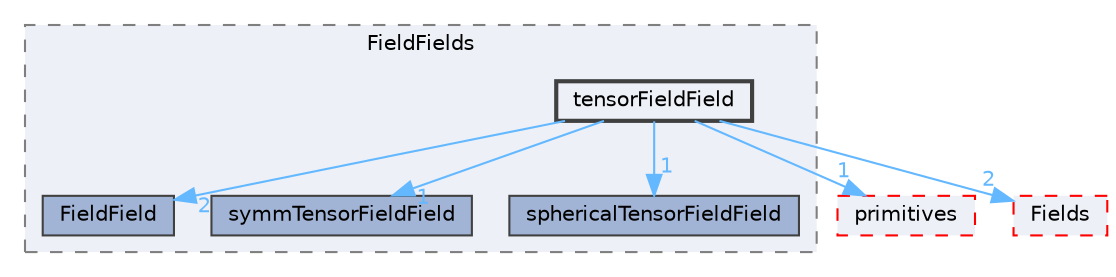 digraph "src/OpenFOAM/fields/FieldFields/tensorFieldField"
{
 // LATEX_PDF_SIZE
  bgcolor="transparent";
  edge [fontname=Helvetica,fontsize=10,labelfontname=Helvetica,labelfontsize=10];
  node [fontname=Helvetica,fontsize=10,shape=box,height=0.2,width=0.4];
  compound=true
  subgraph clusterdir_8eb3a7b50b56ddbfb00a2ddef0a44ff7 {
    graph [ bgcolor="#edf0f7", pencolor="grey50", label="FieldFields", fontname=Helvetica,fontsize=10 style="filled,dashed", URL="dir_8eb3a7b50b56ddbfb00a2ddef0a44ff7.html",tooltip=""]
  dir_6a165c25c7671b109f1487b039c5c2a6 [label="FieldField", fillcolor="#a2b4d6", color="grey25", style="filled", URL="dir_6a165c25c7671b109f1487b039c5c2a6.html",tooltip=""];
  dir_8849d9c30c2908fe3d71577734e9c855 [label="symmTensorFieldField", fillcolor="#a2b4d6", color="grey25", style="filled", URL="dir_8849d9c30c2908fe3d71577734e9c855.html",tooltip=""];
  dir_a5ca28bbfda614847e1853631bcb3472 [label="sphericalTensorFieldField", fillcolor="#a2b4d6", color="grey25", style="filled", URL="dir_a5ca28bbfda614847e1853631bcb3472.html",tooltip=""];
  dir_329200a62fbb643b3a79027a467246b8 [label="tensorFieldField", fillcolor="#edf0f7", color="grey25", style="filled,bold", URL="dir_329200a62fbb643b3a79027a467246b8.html",tooltip=""];
  }
  dir_3e50f45338116b169052b428016851aa [label="primitives", fillcolor="#edf0f7", color="red", style="filled,dashed", URL="dir_3e50f45338116b169052b428016851aa.html",tooltip=""];
  dir_7d364942a13d3ce50f6681364b448a98 [label="Fields", fillcolor="#edf0f7", color="red", style="filled,dashed", URL="dir_7d364942a13d3ce50f6681364b448a98.html",tooltip=""];
  dir_329200a62fbb643b3a79027a467246b8->dir_3e50f45338116b169052b428016851aa [headlabel="1", labeldistance=1.5 headhref="dir_003985_003069.html" href="dir_003985_003069.html" color="steelblue1" fontcolor="steelblue1"];
  dir_329200a62fbb643b3a79027a467246b8->dir_6a165c25c7671b109f1487b039c5c2a6 [headlabel="2", labeldistance=1.5 headhref="dir_003985_001326.html" href="dir_003985_001326.html" color="steelblue1" fontcolor="steelblue1"];
  dir_329200a62fbb643b3a79027a467246b8->dir_7d364942a13d3ce50f6681364b448a98 [headlabel="2", labeldistance=1.5 headhref="dir_003985_001336.html" href="dir_003985_001336.html" color="steelblue1" fontcolor="steelblue1"];
  dir_329200a62fbb643b3a79027a467246b8->dir_8849d9c30c2908fe3d71577734e9c855 [headlabel="1", labeldistance=1.5 headhref="dir_003985_003935.html" href="dir_003985_003935.html" color="steelblue1" fontcolor="steelblue1"];
  dir_329200a62fbb643b3a79027a467246b8->dir_a5ca28bbfda614847e1853631bcb3472 [headlabel="1", labeldistance=1.5 headhref="dir_003985_003710.html" href="dir_003985_003710.html" color="steelblue1" fontcolor="steelblue1"];
}
